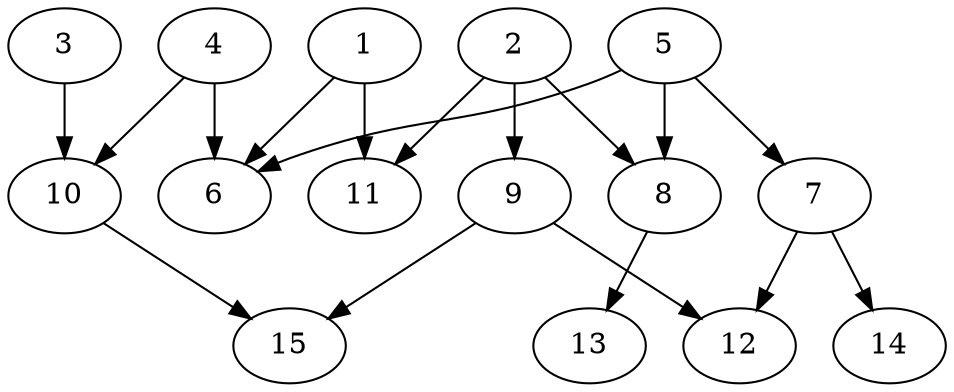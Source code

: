 // DAG automatically generated by daggen at Thu Oct  3 13:59:27 2019
// ./daggen --dot -n 15 --ccr 0.5 --fat 0.7 --regular 0.9 --density 0.6 --mindata 5242880 --maxdata 52428800 
digraph G {
  1 [size="18917376", alpha="0.11", expect_size="9458688"] 
  1 -> 6 [size ="9458688"]
  1 -> 11 [size ="9458688"]
  2 [size="38705152", alpha="0.08", expect_size="19352576"] 
  2 -> 8 [size ="19352576"]
  2 -> 9 [size ="19352576"]
  2 -> 11 [size ="19352576"]
  3 [size="44658688", alpha="0.07", expect_size="22329344"] 
  3 -> 10 [size ="22329344"]
  4 [size="43497472", alpha="0.06", expect_size="21748736"] 
  4 -> 6 [size ="21748736"]
  4 -> 10 [size ="21748736"]
  5 [size="42596352", alpha="0.07", expect_size="21298176"] 
  5 -> 6 [size ="21298176"]
  5 -> 7 [size ="21298176"]
  5 -> 8 [size ="21298176"]
  6 [size="84660224", alpha="0.18", expect_size="42330112"] 
  7 [size="56918016", alpha="0.09", expect_size="28459008"] 
  7 -> 12 [size ="28459008"]
  7 -> 14 [size ="28459008"]
  8 [size="36681728", alpha="0.16", expect_size="18340864"] 
  8 -> 13 [size ="18340864"]
  9 [size="46802944", alpha="0.19", expect_size="23401472"] 
  9 -> 12 [size ="23401472"]
  9 -> 15 [size ="23401472"]
  10 [size="67610624", alpha="0.17", expect_size="33805312"] 
  10 -> 15 [size ="33805312"]
  11 [size="15032320", alpha="0.05", expect_size="7516160"] 
  12 [size="67100672", alpha="0.04", expect_size="33550336"] 
  13 [size="104665088", alpha="0.01", expect_size="52332544"] 
  14 [size="41369600", alpha="0.02", expect_size="20684800"] 
  15 [size="69644288", alpha="0.15", expect_size="34822144"] 
}

